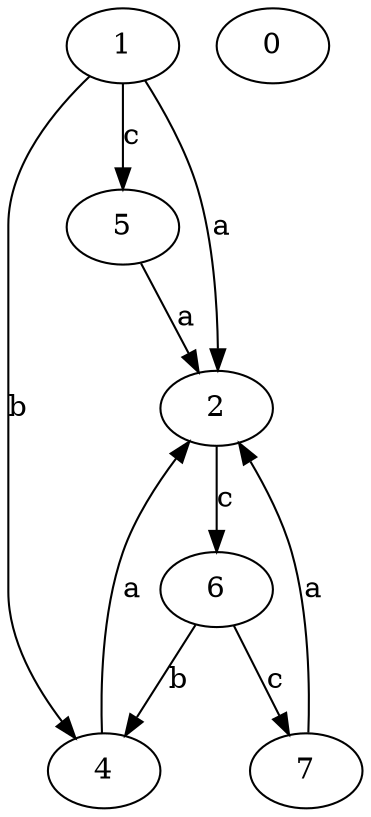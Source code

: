 strict digraph  {
2;
4;
0;
5;
6;
7;
1;
2 -> 6  [label=c];
4 -> 2  [label=a];
5 -> 2  [label=a];
6 -> 4  [label=b];
6 -> 7  [label=c];
7 -> 2  [label=a];
1 -> 2  [label=a];
1 -> 4  [label=b];
1 -> 5  [label=c];
}
